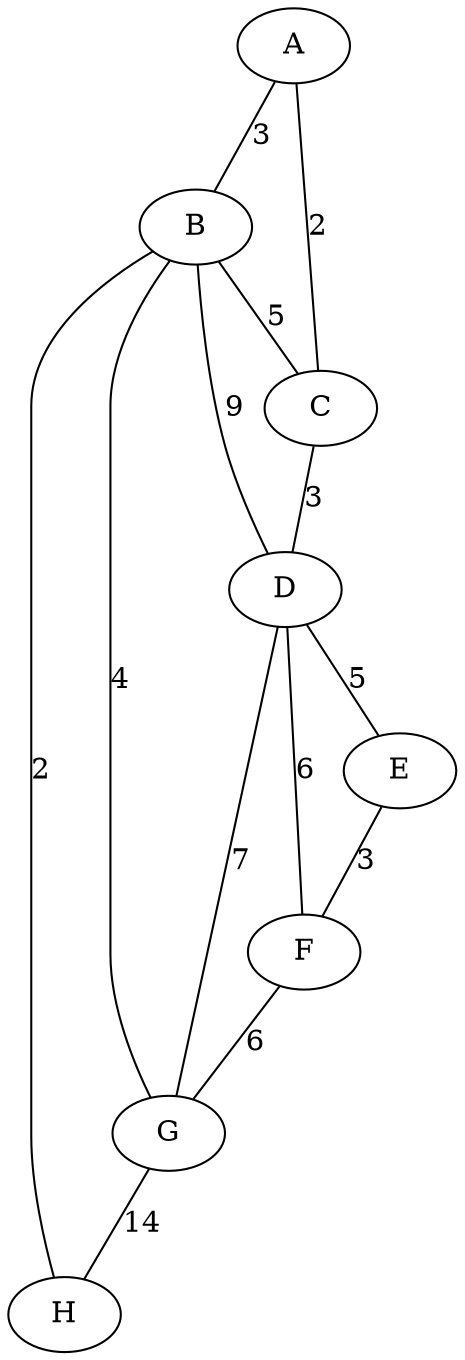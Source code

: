 graph G {
    A -- B [label="3"];
	A -- C [label="2"];
	B -- C [label="5"];
	B -- D [label="9"];
	B -- G [label="4"];
	B -- H [label="2"];
	C -- D [label="3"];
	D -- E [label="5"];
	D -- F [label="6"];
	D -- G [label="7"];
	E -- F [label="3"];
	F -- G [label="6"];
	G -- H [label="14"];
}
